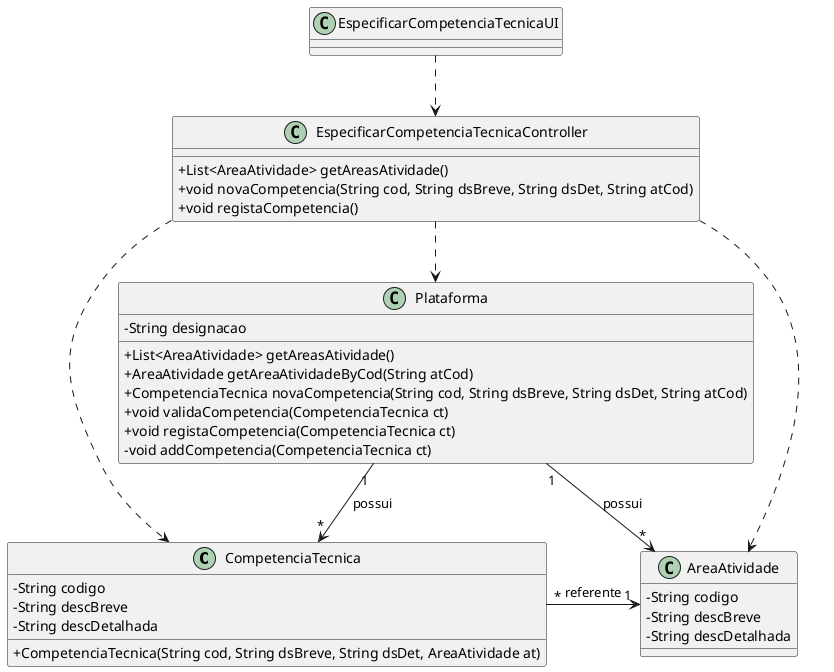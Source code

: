 @startuml
skinparam classAttributeIconSize 0

class CompetenciaTecnica {
  -String codigo
  -String descBreve
  -String descDetalhada
  +CompetenciaTecnica(String cod, String dsBreve, String dsDet, AreaAtividade at)
}

class AreaAtividade {
  -String codigo
  -String descBreve
  -String descDetalhada
}

class Plataforma {
  -String designacao
  +List<AreaAtividade> getAreasAtividade()
  +AreaAtividade getAreaAtividadeByCod(String atCod)
  +CompetenciaTecnica novaCompetencia(String cod, String dsBreve, String dsDet, String atCod)
  +void validaCompetencia(CompetenciaTecnica ct)
  +void registaCompetencia(CompetenciaTecnica ct)
  -void addCompetencia(CompetenciaTecnica ct)
}

class EspecificarCompetenciaTecnicaController {
  +List<AreaAtividade> getAreasAtividade()
  +void novaCompetencia(String cod, String dsBreve, String dsDet, String atCod)
  +void registaCompetencia()
}

class EspecificarCompetenciaTecnicaUI {

}

EspecificarCompetenciaTecnicaUI ..> EspecificarCompetenciaTecnicaController
EspecificarCompetenciaTecnicaController ..> Plataforma
EspecificarCompetenciaTecnicaController ..> AreaAtividade
EspecificarCompetenciaTecnicaController ..> CompetenciaTecnica
CompetenciaTecnica "*" -> "1" AreaAtividade : referente
Plataforma "1" --> "*" AreaAtividade : possui
Plataforma "1" --> "*" CompetenciaTecnica : possui


@enduml
